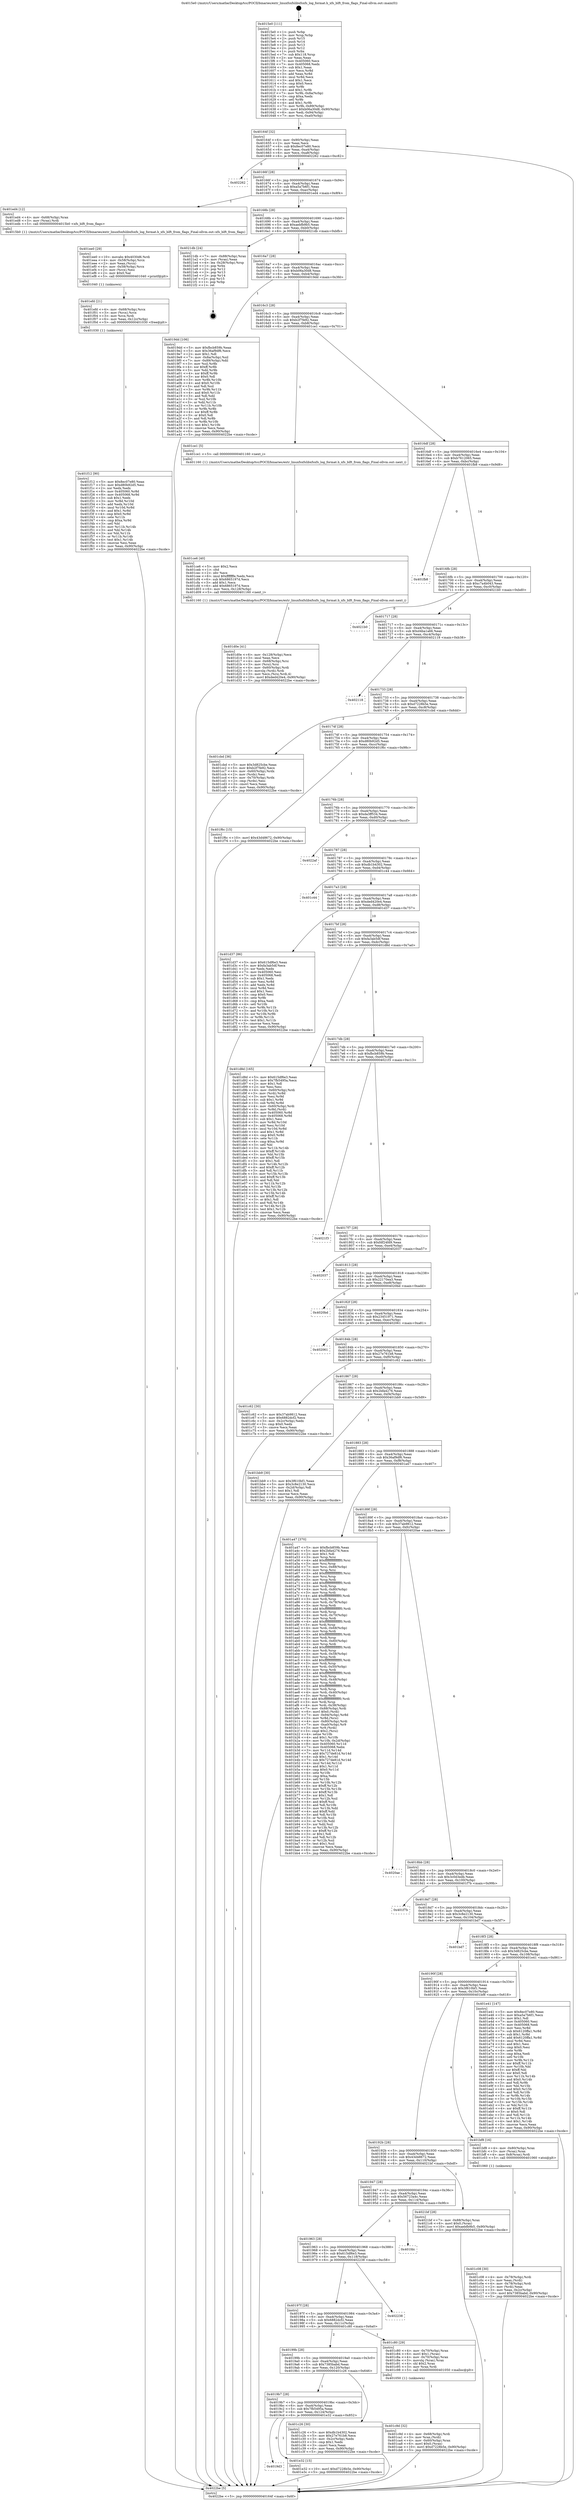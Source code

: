 digraph "0x4015e0" {
  label = "0x4015e0 (/mnt/c/Users/mathe/Desktop/tcc/POCII/binaries/extr_linuxfsxfslibxfsxfs_log_format.h_xfs_blft_from_flags_Final-ollvm.out::main(0))"
  labelloc = "t"
  node[shape=record]

  Entry [label="",width=0.3,height=0.3,shape=circle,fillcolor=black,style=filled]
  "0x40164f" [label="{
     0x40164f [32]\l
     | [instrs]\l
     &nbsp;&nbsp;0x40164f \<+6\>: mov -0x90(%rbp),%eax\l
     &nbsp;&nbsp;0x401655 \<+2\>: mov %eax,%ecx\l
     &nbsp;&nbsp;0x401657 \<+6\>: sub $0x8ec07e80,%ecx\l
     &nbsp;&nbsp;0x40165d \<+6\>: mov %eax,-0xa4(%rbp)\l
     &nbsp;&nbsp;0x401663 \<+6\>: mov %ecx,-0xa8(%rbp)\l
     &nbsp;&nbsp;0x401669 \<+6\>: je 0000000000402262 \<main+0xc82\>\l
  }"]
  "0x402262" [label="{
     0x402262\l
  }", style=dashed]
  "0x40166f" [label="{
     0x40166f [28]\l
     | [instrs]\l
     &nbsp;&nbsp;0x40166f \<+5\>: jmp 0000000000401674 \<main+0x94\>\l
     &nbsp;&nbsp;0x401674 \<+6\>: mov -0xa4(%rbp),%eax\l
     &nbsp;&nbsp;0x40167a \<+5\>: sub $0xa5a7b6f1,%eax\l
     &nbsp;&nbsp;0x40167f \<+6\>: mov %eax,-0xac(%rbp)\l
     &nbsp;&nbsp;0x401685 \<+6\>: je 0000000000401ed4 \<main+0x8f4\>\l
  }"]
  Exit [label="",width=0.3,height=0.3,shape=circle,fillcolor=black,style=filled,peripheries=2]
  "0x401ed4" [label="{
     0x401ed4 [12]\l
     | [instrs]\l
     &nbsp;&nbsp;0x401ed4 \<+4\>: mov -0x68(%rbp),%rax\l
     &nbsp;&nbsp;0x401ed8 \<+3\>: mov (%rax),%rdi\l
     &nbsp;&nbsp;0x401edb \<+5\>: call 00000000004015b0 \<xfs_blft_from_flags\>\l
     | [calls]\l
     &nbsp;&nbsp;0x4015b0 \{1\} (/mnt/c/Users/mathe/Desktop/tcc/POCII/binaries/extr_linuxfsxfslibxfsxfs_log_format.h_xfs_blft_from_flags_Final-ollvm.out::xfs_blft_from_flags)\l
  }"]
  "0x40168b" [label="{
     0x40168b [28]\l
     | [instrs]\l
     &nbsp;&nbsp;0x40168b \<+5\>: jmp 0000000000401690 \<main+0xb0\>\l
     &nbsp;&nbsp;0x401690 \<+6\>: mov -0xa4(%rbp),%eax\l
     &nbsp;&nbsp;0x401696 \<+5\>: sub $0xaebfb9b5,%eax\l
     &nbsp;&nbsp;0x40169b \<+6\>: mov %eax,-0xb0(%rbp)\l
     &nbsp;&nbsp;0x4016a1 \<+6\>: je 00000000004021db \<main+0xbfb\>\l
  }"]
  "0x401f12" [label="{
     0x401f12 [90]\l
     | [instrs]\l
     &nbsp;&nbsp;0x401f12 \<+5\>: mov $0x8ec07e80,%eax\l
     &nbsp;&nbsp;0x401f17 \<+5\>: mov $0xd80b92d5,%esi\l
     &nbsp;&nbsp;0x401f1c \<+2\>: xor %edx,%edx\l
     &nbsp;&nbsp;0x401f1e \<+8\>: mov 0x405060,%r8d\l
     &nbsp;&nbsp;0x401f26 \<+8\>: mov 0x405068,%r9d\l
     &nbsp;&nbsp;0x401f2e \<+3\>: sub $0x1,%edx\l
     &nbsp;&nbsp;0x401f31 \<+3\>: mov %r8d,%r10d\l
     &nbsp;&nbsp;0x401f34 \<+3\>: add %edx,%r10d\l
     &nbsp;&nbsp;0x401f37 \<+4\>: imul %r10d,%r8d\l
     &nbsp;&nbsp;0x401f3b \<+4\>: and $0x1,%r8d\l
     &nbsp;&nbsp;0x401f3f \<+4\>: cmp $0x0,%r8d\l
     &nbsp;&nbsp;0x401f43 \<+4\>: sete %r11b\l
     &nbsp;&nbsp;0x401f47 \<+4\>: cmp $0xa,%r9d\l
     &nbsp;&nbsp;0x401f4b \<+3\>: setl %bl\l
     &nbsp;&nbsp;0x401f4e \<+3\>: mov %r11b,%r14b\l
     &nbsp;&nbsp;0x401f51 \<+3\>: and %bl,%r14b\l
     &nbsp;&nbsp;0x401f54 \<+3\>: xor %bl,%r11b\l
     &nbsp;&nbsp;0x401f57 \<+3\>: or %r11b,%r14b\l
     &nbsp;&nbsp;0x401f5a \<+4\>: test $0x1,%r14b\l
     &nbsp;&nbsp;0x401f5e \<+3\>: cmovne %esi,%eax\l
     &nbsp;&nbsp;0x401f61 \<+6\>: mov %eax,-0x90(%rbp)\l
     &nbsp;&nbsp;0x401f67 \<+5\>: jmp 00000000004022be \<main+0xcde\>\l
  }"]
  "0x4021db" [label="{
     0x4021db [24]\l
     | [instrs]\l
     &nbsp;&nbsp;0x4021db \<+7\>: mov -0x88(%rbp),%rax\l
     &nbsp;&nbsp;0x4021e2 \<+2\>: mov (%rax),%eax\l
     &nbsp;&nbsp;0x4021e4 \<+4\>: lea -0x28(%rbp),%rsp\l
     &nbsp;&nbsp;0x4021e8 \<+1\>: pop %rbx\l
     &nbsp;&nbsp;0x4021e9 \<+2\>: pop %r12\l
     &nbsp;&nbsp;0x4021eb \<+2\>: pop %r13\l
     &nbsp;&nbsp;0x4021ed \<+2\>: pop %r14\l
     &nbsp;&nbsp;0x4021ef \<+2\>: pop %r15\l
     &nbsp;&nbsp;0x4021f1 \<+1\>: pop %rbp\l
     &nbsp;&nbsp;0x4021f2 \<+1\>: ret\l
  }"]
  "0x4016a7" [label="{
     0x4016a7 [28]\l
     | [instrs]\l
     &nbsp;&nbsp;0x4016a7 \<+5\>: jmp 00000000004016ac \<main+0xcc\>\l
     &nbsp;&nbsp;0x4016ac \<+6\>: mov -0xa4(%rbp),%eax\l
     &nbsp;&nbsp;0x4016b2 \<+5\>: sub $0xb06a30d8,%eax\l
     &nbsp;&nbsp;0x4016b7 \<+6\>: mov %eax,-0xb4(%rbp)\l
     &nbsp;&nbsp;0x4016bd \<+6\>: je 00000000004019dd \<main+0x3fd\>\l
  }"]
  "0x401efd" [label="{
     0x401efd [21]\l
     | [instrs]\l
     &nbsp;&nbsp;0x401efd \<+4\>: mov -0x68(%rbp),%rcx\l
     &nbsp;&nbsp;0x401f01 \<+3\>: mov (%rcx),%rcx\l
     &nbsp;&nbsp;0x401f04 \<+3\>: mov %rcx,%rdi\l
     &nbsp;&nbsp;0x401f07 \<+6\>: mov %eax,-0x12c(%rbp)\l
     &nbsp;&nbsp;0x401f0d \<+5\>: call 0000000000401030 \<free@plt\>\l
     | [calls]\l
     &nbsp;&nbsp;0x401030 \{1\} (unknown)\l
  }"]
  "0x4019dd" [label="{
     0x4019dd [106]\l
     | [instrs]\l
     &nbsp;&nbsp;0x4019dd \<+5\>: mov $0xfbcb859b,%eax\l
     &nbsp;&nbsp;0x4019e2 \<+5\>: mov $0x36af9df6,%ecx\l
     &nbsp;&nbsp;0x4019e7 \<+2\>: mov $0x1,%dl\l
     &nbsp;&nbsp;0x4019e9 \<+7\>: mov -0x8a(%rbp),%sil\l
     &nbsp;&nbsp;0x4019f0 \<+7\>: mov -0x89(%rbp),%dil\l
     &nbsp;&nbsp;0x4019f7 \<+3\>: mov %sil,%r8b\l
     &nbsp;&nbsp;0x4019fa \<+4\>: xor $0xff,%r8b\l
     &nbsp;&nbsp;0x4019fe \<+3\>: mov %dil,%r9b\l
     &nbsp;&nbsp;0x401a01 \<+4\>: xor $0xff,%r9b\l
     &nbsp;&nbsp;0x401a05 \<+3\>: xor $0x0,%dl\l
     &nbsp;&nbsp;0x401a08 \<+3\>: mov %r8b,%r10b\l
     &nbsp;&nbsp;0x401a0b \<+4\>: and $0x0,%r10b\l
     &nbsp;&nbsp;0x401a0f \<+3\>: and %dl,%sil\l
     &nbsp;&nbsp;0x401a12 \<+3\>: mov %r9b,%r11b\l
     &nbsp;&nbsp;0x401a15 \<+4\>: and $0x0,%r11b\l
     &nbsp;&nbsp;0x401a19 \<+3\>: and %dl,%dil\l
     &nbsp;&nbsp;0x401a1c \<+3\>: or %sil,%r10b\l
     &nbsp;&nbsp;0x401a1f \<+3\>: or %dil,%r11b\l
     &nbsp;&nbsp;0x401a22 \<+3\>: xor %r11b,%r10b\l
     &nbsp;&nbsp;0x401a25 \<+3\>: or %r9b,%r8b\l
     &nbsp;&nbsp;0x401a28 \<+4\>: xor $0xff,%r8b\l
     &nbsp;&nbsp;0x401a2c \<+3\>: or $0x0,%dl\l
     &nbsp;&nbsp;0x401a2f \<+3\>: and %dl,%r8b\l
     &nbsp;&nbsp;0x401a32 \<+3\>: or %r8b,%r10b\l
     &nbsp;&nbsp;0x401a35 \<+4\>: test $0x1,%r10b\l
     &nbsp;&nbsp;0x401a39 \<+3\>: cmovne %ecx,%eax\l
     &nbsp;&nbsp;0x401a3c \<+6\>: mov %eax,-0x90(%rbp)\l
     &nbsp;&nbsp;0x401a42 \<+5\>: jmp 00000000004022be \<main+0xcde\>\l
  }"]
  "0x4016c3" [label="{
     0x4016c3 [28]\l
     | [instrs]\l
     &nbsp;&nbsp;0x4016c3 \<+5\>: jmp 00000000004016c8 \<main+0xe8\>\l
     &nbsp;&nbsp;0x4016c8 \<+6\>: mov -0xa4(%rbp),%eax\l
     &nbsp;&nbsp;0x4016ce \<+5\>: sub $0xb2f7fe92,%eax\l
     &nbsp;&nbsp;0x4016d3 \<+6\>: mov %eax,-0xb8(%rbp)\l
     &nbsp;&nbsp;0x4016d9 \<+6\>: je 0000000000401ce1 \<main+0x701\>\l
  }"]
  "0x4022be" [label="{
     0x4022be [5]\l
     | [instrs]\l
     &nbsp;&nbsp;0x4022be \<+5\>: jmp 000000000040164f \<main+0x6f\>\l
  }"]
  "0x4015e0" [label="{
     0x4015e0 [111]\l
     | [instrs]\l
     &nbsp;&nbsp;0x4015e0 \<+1\>: push %rbp\l
     &nbsp;&nbsp;0x4015e1 \<+3\>: mov %rsp,%rbp\l
     &nbsp;&nbsp;0x4015e4 \<+2\>: push %r15\l
     &nbsp;&nbsp;0x4015e6 \<+2\>: push %r14\l
     &nbsp;&nbsp;0x4015e8 \<+2\>: push %r13\l
     &nbsp;&nbsp;0x4015ea \<+2\>: push %r12\l
     &nbsp;&nbsp;0x4015ec \<+1\>: push %rbx\l
     &nbsp;&nbsp;0x4015ed \<+7\>: sub $0x118,%rsp\l
     &nbsp;&nbsp;0x4015f4 \<+2\>: xor %eax,%eax\l
     &nbsp;&nbsp;0x4015f6 \<+7\>: mov 0x405060,%ecx\l
     &nbsp;&nbsp;0x4015fd \<+7\>: mov 0x405068,%edx\l
     &nbsp;&nbsp;0x401604 \<+3\>: sub $0x1,%eax\l
     &nbsp;&nbsp;0x401607 \<+3\>: mov %ecx,%r8d\l
     &nbsp;&nbsp;0x40160a \<+3\>: add %eax,%r8d\l
     &nbsp;&nbsp;0x40160d \<+4\>: imul %r8d,%ecx\l
     &nbsp;&nbsp;0x401611 \<+3\>: and $0x1,%ecx\l
     &nbsp;&nbsp;0x401614 \<+3\>: cmp $0x0,%ecx\l
     &nbsp;&nbsp;0x401617 \<+4\>: sete %r9b\l
     &nbsp;&nbsp;0x40161b \<+4\>: and $0x1,%r9b\l
     &nbsp;&nbsp;0x40161f \<+7\>: mov %r9b,-0x8a(%rbp)\l
     &nbsp;&nbsp;0x401626 \<+3\>: cmp $0xa,%edx\l
     &nbsp;&nbsp;0x401629 \<+4\>: setl %r9b\l
     &nbsp;&nbsp;0x40162d \<+4\>: and $0x1,%r9b\l
     &nbsp;&nbsp;0x401631 \<+7\>: mov %r9b,-0x89(%rbp)\l
     &nbsp;&nbsp;0x401638 \<+10\>: movl $0xb06a30d8,-0x90(%rbp)\l
     &nbsp;&nbsp;0x401642 \<+6\>: mov %edi,-0x94(%rbp)\l
     &nbsp;&nbsp;0x401648 \<+7\>: mov %rsi,-0xa0(%rbp)\l
  }"]
  "0x401ee0" [label="{
     0x401ee0 [29]\l
     | [instrs]\l
     &nbsp;&nbsp;0x401ee0 \<+10\>: movabs $0x4030d6,%rdi\l
     &nbsp;&nbsp;0x401eea \<+4\>: mov -0x58(%rbp),%rcx\l
     &nbsp;&nbsp;0x401eee \<+2\>: mov %eax,(%rcx)\l
     &nbsp;&nbsp;0x401ef0 \<+4\>: mov -0x58(%rbp),%rcx\l
     &nbsp;&nbsp;0x401ef4 \<+2\>: mov (%rcx),%esi\l
     &nbsp;&nbsp;0x401ef6 \<+2\>: mov $0x0,%al\l
     &nbsp;&nbsp;0x401ef8 \<+5\>: call 0000000000401040 \<printf@plt\>\l
     | [calls]\l
     &nbsp;&nbsp;0x401040 \{1\} (unknown)\l
  }"]
  "0x401ce1" [label="{
     0x401ce1 [5]\l
     | [instrs]\l
     &nbsp;&nbsp;0x401ce1 \<+5\>: call 0000000000401160 \<next_i\>\l
     | [calls]\l
     &nbsp;&nbsp;0x401160 \{1\} (/mnt/c/Users/mathe/Desktop/tcc/POCII/binaries/extr_linuxfsxfslibxfsxfs_log_format.h_xfs_blft_from_flags_Final-ollvm.out::next_i)\l
  }"]
  "0x4016df" [label="{
     0x4016df [28]\l
     | [instrs]\l
     &nbsp;&nbsp;0x4016df \<+5\>: jmp 00000000004016e4 \<main+0x104\>\l
     &nbsp;&nbsp;0x4016e4 \<+6\>: mov -0xa4(%rbp),%eax\l
     &nbsp;&nbsp;0x4016ea \<+5\>: sub $0xb7612065,%eax\l
     &nbsp;&nbsp;0x4016ef \<+6\>: mov %eax,-0xbc(%rbp)\l
     &nbsp;&nbsp;0x4016f5 \<+6\>: je 0000000000401fb8 \<main+0x9d8\>\l
  }"]
  "0x4019d3" [label="{
     0x4019d3\l
  }", style=dashed]
  "0x401fb8" [label="{
     0x401fb8\l
  }", style=dashed]
  "0x4016fb" [label="{
     0x4016fb [28]\l
     | [instrs]\l
     &nbsp;&nbsp;0x4016fb \<+5\>: jmp 0000000000401700 \<main+0x120\>\l
     &nbsp;&nbsp;0x401700 \<+6\>: mov -0xa4(%rbp),%eax\l
     &nbsp;&nbsp;0x401706 \<+5\>: sub $0xc7a4b043,%eax\l
     &nbsp;&nbsp;0x40170b \<+6\>: mov %eax,-0xc0(%rbp)\l
     &nbsp;&nbsp;0x401711 \<+6\>: je 00000000004021b0 \<main+0xbd0\>\l
  }"]
  "0x401e32" [label="{
     0x401e32 [15]\l
     | [instrs]\l
     &nbsp;&nbsp;0x401e32 \<+10\>: movl $0xd7228b5e,-0x90(%rbp)\l
     &nbsp;&nbsp;0x401e3c \<+5\>: jmp 00000000004022be \<main+0xcde\>\l
  }"]
  "0x4021b0" [label="{
     0x4021b0\l
  }", style=dashed]
  "0x401717" [label="{
     0x401717 [28]\l
     | [instrs]\l
     &nbsp;&nbsp;0x401717 \<+5\>: jmp 000000000040171c \<main+0x13c\>\l
     &nbsp;&nbsp;0x40171c \<+6\>: mov -0xa4(%rbp),%eax\l
     &nbsp;&nbsp;0x401722 \<+5\>: sub $0xd4ba1a66,%eax\l
     &nbsp;&nbsp;0x401727 \<+6\>: mov %eax,-0xc4(%rbp)\l
     &nbsp;&nbsp;0x40172d \<+6\>: je 0000000000402118 \<main+0xb38\>\l
  }"]
  "0x401d0e" [label="{
     0x401d0e [41]\l
     | [instrs]\l
     &nbsp;&nbsp;0x401d0e \<+6\>: mov -0x128(%rbp),%ecx\l
     &nbsp;&nbsp;0x401d14 \<+3\>: imul %eax,%ecx\l
     &nbsp;&nbsp;0x401d17 \<+4\>: mov -0x68(%rbp),%rsi\l
     &nbsp;&nbsp;0x401d1b \<+3\>: mov (%rsi),%rsi\l
     &nbsp;&nbsp;0x401d1e \<+4\>: mov -0x60(%rbp),%rdi\l
     &nbsp;&nbsp;0x401d22 \<+3\>: movslq (%rdi),%rdi\l
     &nbsp;&nbsp;0x401d25 \<+3\>: mov %ecx,(%rsi,%rdi,4)\l
     &nbsp;&nbsp;0x401d28 \<+10\>: movl $0xded420e4,-0x90(%rbp)\l
     &nbsp;&nbsp;0x401d32 \<+5\>: jmp 00000000004022be \<main+0xcde\>\l
  }"]
  "0x402118" [label="{
     0x402118\l
  }", style=dashed]
  "0x401733" [label="{
     0x401733 [28]\l
     | [instrs]\l
     &nbsp;&nbsp;0x401733 \<+5\>: jmp 0000000000401738 \<main+0x158\>\l
     &nbsp;&nbsp;0x401738 \<+6\>: mov -0xa4(%rbp),%eax\l
     &nbsp;&nbsp;0x40173e \<+5\>: sub $0xd7228b5e,%eax\l
     &nbsp;&nbsp;0x401743 \<+6\>: mov %eax,-0xc8(%rbp)\l
     &nbsp;&nbsp;0x401749 \<+6\>: je 0000000000401cbd \<main+0x6dd\>\l
  }"]
  "0x401ce6" [label="{
     0x401ce6 [40]\l
     | [instrs]\l
     &nbsp;&nbsp;0x401ce6 \<+5\>: mov $0x2,%ecx\l
     &nbsp;&nbsp;0x401ceb \<+1\>: cltd\l
     &nbsp;&nbsp;0x401cec \<+2\>: idiv %ecx\l
     &nbsp;&nbsp;0x401cee \<+6\>: imul $0xfffffffe,%edx,%ecx\l
     &nbsp;&nbsp;0x401cf4 \<+6\>: sub $0x6865197d,%ecx\l
     &nbsp;&nbsp;0x401cfa \<+3\>: add $0x1,%ecx\l
     &nbsp;&nbsp;0x401cfd \<+6\>: add $0x6865197d,%ecx\l
     &nbsp;&nbsp;0x401d03 \<+6\>: mov %ecx,-0x128(%rbp)\l
     &nbsp;&nbsp;0x401d09 \<+5\>: call 0000000000401160 \<next_i\>\l
     | [calls]\l
     &nbsp;&nbsp;0x401160 \{1\} (/mnt/c/Users/mathe/Desktop/tcc/POCII/binaries/extr_linuxfsxfslibxfsxfs_log_format.h_xfs_blft_from_flags_Final-ollvm.out::next_i)\l
  }"]
  "0x401cbd" [label="{
     0x401cbd [36]\l
     | [instrs]\l
     &nbsp;&nbsp;0x401cbd \<+5\>: mov $0x3d825cbe,%eax\l
     &nbsp;&nbsp;0x401cc2 \<+5\>: mov $0xb2f7fe92,%ecx\l
     &nbsp;&nbsp;0x401cc7 \<+4\>: mov -0x60(%rbp),%rdx\l
     &nbsp;&nbsp;0x401ccb \<+2\>: mov (%rdx),%esi\l
     &nbsp;&nbsp;0x401ccd \<+4\>: mov -0x70(%rbp),%rdx\l
     &nbsp;&nbsp;0x401cd1 \<+2\>: cmp (%rdx),%esi\l
     &nbsp;&nbsp;0x401cd3 \<+3\>: cmovl %ecx,%eax\l
     &nbsp;&nbsp;0x401cd6 \<+6\>: mov %eax,-0x90(%rbp)\l
     &nbsp;&nbsp;0x401cdc \<+5\>: jmp 00000000004022be \<main+0xcde\>\l
  }"]
  "0x40174f" [label="{
     0x40174f [28]\l
     | [instrs]\l
     &nbsp;&nbsp;0x40174f \<+5\>: jmp 0000000000401754 \<main+0x174\>\l
     &nbsp;&nbsp;0x401754 \<+6\>: mov -0xa4(%rbp),%eax\l
     &nbsp;&nbsp;0x40175a \<+5\>: sub $0xd80b92d5,%eax\l
     &nbsp;&nbsp;0x40175f \<+6\>: mov %eax,-0xcc(%rbp)\l
     &nbsp;&nbsp;0x401765 \<+6\>: je 0000000000401f6c \<main+0x98c\>\l
  }"]
  "0x401c9d" [label="{
     0x401c9d [32]\l
     | [instrs]\l
     &nbsp;&nbsp;0x401c9d \<+4\>: mov -0x68(%rbp),%rdi\l
     &nbsp;&nbsp;0x401ca1 \<+3\>: mov %rax,(%rdi)\l
     &nbsp;&nbsp;0x401ca4 \<+4\>: mov -0x60(%rbp),%rax\l
     &nbsp;&nbsp;0x401ca8 \<+6\>: movl $0x0,(%rax)\l
     &nbsp;&nbsp;0x401cae \<+10\>: movl $0xd7228b5e,-0x90(%rbp)\l
     &nbsp;&nbsp;0x401cb8 \<+5\>: jmp 00000000004022be \<main+0xcde\>\l
  }"]
  "0x401f6c" [label="{
     0x401f6c [15]\l
     | [instrs]\l
     &nbsp;&nbsp;0x401f6c \<+10\>: movl $0x43d48672,-0x90(%rbp)\l
     &nbsp;&nbsp;0x401f76 \<+5\>: jmp 00000000004022be \<main+0xcde\>\l
  }"]
  "0x40176b" [label="{
     0x40176b [28]\l
     | [instrs]\l
     &nbsp;&nbsp;0x40176b \<+5\>: jmp 0000000000401770 \<main+0x190\>\l
     &nbsp;&nbsp;0x401770 \<+6\>: mov -0xa4(%rbp),%eax\l
     &nbsp;&nbsp;0x401776 \<+5\>: sub $0xda3ff534,%eax\l
     &nbsp;&nbsp;0x40177b \<+6\>: mov %eax,-0xd0(%rbp)\l
     &nbsp;&nbsp;0x401781 \<+6\>: je 00000000004022af \<main+0xccf\>\l
  }"]
  "0x4019b7" [label="{
     0x4019b7 [28]\l
     | [instrs]\l
     &nbsp;&nbsp;0x4019b7 \<+5\>: jmp 00000000004019bc \<main+0x3dc\>\l
     &nbsp;&nbsp;0x4019bc \<+6\>: mov -0xa4(%rbp),%eax\l
     &nbsp;&nbsp;0x4019c2 \<+5\>: sub $0x7fb5495a,%eax\l
     &nbsp;&nbsp;0x4019c7 \<+6\>: mov %eax,-0x124(%rbp)\l
     &nbsp;&nbsp;0x4019cd \<+6\>: je 0000000000401e32 \<main+0x852\>\l
  }"]
  "0x4022af" [label="{
     0x4022af\l
  }", style=dashed]
  "0x401787" [label="{
     0x401787 [28]\l
     | [instrs]\l
     &nbsp;&nbsp;0x401787 \<+5\>: jmp 000000000040178c \<main+0x1ac\>\l
     &nbsp;&nbsp;0x40178c \<+6\>: mov -0xa4(%rbp),%eax\l
     &nbsp;&nbsp;0x401792 \<+5\>: sub $0xdb1b4302,%eax\l
     &nbsp;&nbsp;0x401797 \<+6\>: mov %eax,-0xd4(%rbp)\l
     &nbsp;&nbsp;0x40179d \<+6\>: je 0000000000401c44 \<main+0x664\>\l
  }"]
  "0x401c26" [label="{
     0x401c26 [30]\l
     | [instrs]\l
     &nbsp;&nbsp;0x401c26 \<+5\>: mov $0xdb1b4302,%eax\l
     &nbsp;&nbsp;0x401c2b \<+5\>: mov $0x27e761b8,%ecx\l
     &nbsp;&nbsp;0x401c30 \<+3\>: mov -0x2c(%rbp),%edx\l
     &nbsp;&nbsp;0x401c33 \<+3\>: cmp $0x1,%edx\l
     &nbsp;&nbsp;0x401c36 \<+3\>: cmovl %ecx,%eax\l
     &nbsp;&nbsp;0x401c39 \<+6\>: mov %eax,-0x90(%rbp)\l
     &nbsp;&nbsp;0x401c3f \<+5\>: jmp 00000000004022be \<main+0xcde\>\l
  }"]
  "0x401c44" [label="{
     0x401c44\l
  }", style=dashed]
  "0x4017a3" [label="{
     0x4017a3 [28]\l
     | [instrs]\l
     &nbsp;&nbsp;0x4017a3 \<+5\>: jmp 00000000004017a8 \<main+0x1c8\>\l
     &nbsp;&nbsp;0x4017a8 \<+6\>: mov -0xa4(%rbp),%eax\l
     &nbsp;&nbsp;0x4017ae \<+5\>: sub $0xded420e4,%eax\l
     &nbsp;&nbsp;0x4017b3 \<+6\>: mov %eax,-0xd8(%rbp)\l
     &nbsp;&nbsp;0x4017b9 \<+6\>: je 0000000000401d37 \<main+0x757\>\l
  }"]
  "0x40199b" [label="{
     0x40199b [28]\l
     | [instrs]\l
     &nbsp;&nbsp;0x40199b \<+5\>: jmp 00000000004019a0 \<main+0x3c0\>\l
     &nbsp;&nbsp;0x4019a0 \<+6\>: mov -0xa4(%rbp),%eax\l
     &nbsp;&nbsp;0x4019a6 \<+5\>: sub $0x7385babd,%eax\l
     &nbsp;&nbsp;0x4019ab \<+6\>: mov %eax,-0x120(%rbp)\l
     &nbsp;&nbsp;0x4019b1 \<+6\>: je 0000000000401c26 \<main+0x646\>\l
  }"]
  "0x401d37" [label="{
     0x401d37 [86]\l
     | [instrs]\l
     &nbsp;&nbsp;0x401d37 \<+5\>: mov $0x615df6e3,%eax\l
     &nbsp;&nbsp;0x401d3c \<+5\>: mov $0xfa3ab5df,%ecx\l
     &nbsp;&nbsp;0x401d41 \<+2\>: xor %edx,%edx\l
     &nbsp;&nbsp;0x401d43 \<+7\>: mov 0x405060,%esi\l
     &nbsp;&nbsp;0x401d4a \<+7\>: mov 0x405068,%edi\l
     &nbsp;&nbsp;0x401d51 \<+3\>: sub $0x1,%edx\l
     &nbsp;&nbsp;0x401d54 \<+3\>: mov %esi,%r8d\l
     &nbsp;&nbsp;0x401d57 \<+3\>: add %edx,%r8d\l
     &nbsp;&nbsp;0x401d5a \<+4\>: imul %r8d,%esi\l
     &nbsp;&nbsp;0x401d5e \<+3\>: and $0x1,%esi\l
     &nbsp;&nbsp;0x401d61 \<+3\>: cmp $0x0,%esi\l
     &nbsp;&nbsp;0x401d64 \<+4\>: sete %r9b\l
     &nbsp;&nbsp;0x401d68 \<+3\>: cmp $0xa,%edi\l
     &nbsp;&nbsp;0x401d6b \<+4\>: setl %r10b\l
     &nbsp;&nbsp;0x401d6f \<+3\>: mov %r9b,%r11b\l
     &nbsp;&nbsp;0x401d72 \<+3\>: and %r10b,%r11b\l
     &nbsp;&nbsp;0x401d75 \<+3\>: xor %r10b,%r9b\l
     &nbsp;&nbsp;0x401d78 \<+3\>: or %r9b,%r11b\l
     &nbsp;&nbsp;0x401d7b \<+4\>: test $0x1,%r11b\l
     &nbsp;&nbsp;0x401d7f \<+3\>: cmovne %ecx,%eax\l
     &nbsp;&nbsp;0x401d82 \<+6\>: mov %eax,-0x90(%rbp)\l
     &nbsp;&nbsp;0x401d88 \<+5\>: jmp 00000000004022be \<main+0xcde\>\l
  }"]
  "0x4017bf" [label="{
     0x4017bf [28]\l
     | [instrs]\l
     &nbsp;&nbsp;0x4017bf \<+5\>: jmp 00000000004017c4 \<main+0x1e4\>\l
     &nbsp;&nbsp;0x4017c4 \<+6\>: mov -0xa4(%rbp),%eax\l
     &nbsp;&nbsp;0x4017ca \<+5\>: sub $0xfa3ab5df,%eax\l
     &nbsp;&nbsp;0x4017cf \<+6\>: mov %eax,-0xdc(%rbp)\l
     &nbsp;&nbsp;0x4017d5 \<+6\>: je 0000000000401d8d \<main+0x7ad\>\l
  }"]
  "0x401c80" [label="{
     0x401c80 [29]\l
     | [instrs]\l
     &nbsp;&nbsp;0x401c80 \<+4\>: mov -0x70(%rbp),%rax\l
     &nbsp;&nbsp;0x401c84 \<+6\>: movl $0x1,(%rax)\l
     &nbsp;&nbsp;0x401c8a \<+4\>: mov -0x70(%rbp),%rax\l
     &nbsp;&nbsp;0x401c8e \<+3\>: movslq (%rax),%rax\l
     &nbsp;&nbsp;0x401c91 \<+4\>: shl $0x2,%rax\l
     &nbsp;&nbsp;0x401c95 \<+3\>: mov %rax,%rdi\l
     &nbsp;&nbsp;0x401c98 \<+5\>: call 0000000000401050 \<malloc@plt\>\l
     | [calls]\l
     &nbsp;&nbsp;0x401050 \{1\} (unknown)\l
  }"]
  "0x401d8d" [label="{
     0x401d8d [165]\l
     | [instrs]\l
     &nbsp;&nbsp;0x401d8d \<+5\>: mov $0x615df6e3,%eax\l
     &nbsp;&nbsp;0x401d92 \<+5\>: mov $0x7fb5495a,%ecx\l
     &nbsp;&nbsp;0x401d97 \<+2\>: mov $0x1,%dl\l
     &nbsp;&nbsp;0x401d99 \<+2\>: xor %esi,%esi\l
     &nbsp;&nbsp;0x401d9b \<+4\>: mov -0x60(%rbp),%rdi\l
     &nbsp;&nbsp;0x401d9f \<+3\>: mov (%rdi),%r8d\l
     &nbsp;&nbsp;0x401da2 \<+3\>: mov %esi,%r9d\l
     &nbsp;&nbsp;0x401da5 \<+4\>: sub $0x1,%r9d\l
     &nbsp;&nbsp;0x401da9 \<+3\>: sub %r9d,%r8d\l
     &nbsp;&nbsp;0x401dac \<+4\>: mov -0x60(%rbp),%rdi\l
     &nbsp;&nbsp;0x401db0 \<+3\>: mov %r8d,(%rdi)\l
     &nbsp;&nbsp;0x401db3 \<+8\>: mov 0x405060,%r8d\l
     &nbsp;&nbsp;0x401dbb \<+8\>: mov 0x405068,%r9d\l
     &nbsp;&nbsp;0x401dc3 \<+3\>: sub $0x1,%esi\l
     &nbsp;&nbsp;0x401dc6 \<+3\>: mov %r8d,%r10d\l
     &nbsp;&nbsp;0x401dc9 \<+3\>: add %esi,%r10d\l
     &nbsp;&nbsp;0x401dcc \<+4\>: imul %r10d,%r8d\l
     &nbsp;&nbsp;0x401dd0 \<+4\>: and $0x1,%r8d\l
     &nbsp;&nbsp;0x401dd4 \<+4\>: cmp $0x0,%r8d\l
     &nbsp;&nbsp;0x401dd8 \<+4\>: sete %r11b\l
     &nbsp;&nbsp;0x401ddc \<+4\>: cmp $0xa,%r9d\l
     &nbsp;&nbsp;0x401de0 \<+3\>: setl %bl\l
     &nbsp;&nbsp;0x401de3 \<+3\>: mov %r11b,%r14b\l
     &nbsp;&nbsp;0x401de6 \<+4\>: xor $0xff,%r14b\l
     &nbsp;&nbsp;0x401dea \<+3\>: mov %bl,%r15b\l
     &nbsp;&nbsp;0x401ded \<+4\>: xor $0xff,%r15b\l
     &nbsp;&nbsp;0x401df1 \<+3\>: xor $0x1,%dl\l
     &nbsp;&nbsp;0x401df4 \<+3\>: mov %r14b,%r12b\l
     &nbsp;&nbsp;0x401df7 \<+4\>: and $0xff,%r12b\l
     &nbsp;&nbsp;0x401dfb \<+3\>: and %dl,%r11b\l
     &nbsp;&nbsp;0x401dfe \<+3\>: mov %r15b,%r13b\l
     &nbsp;&nbsp;0x401e01 \<+4\>: and $0xff,%r13b\l
     &nbsp;&nbsp;0x401e05 \<+2\>: and %dl,%bl\l
     &nbsp;&nbsp;0x401e07 \<+3\>: or %r11b,%r12b\l
     &nbsp;&nbsp;0x401e0a \<+3\>: or %bl,%r13b\l
     &nbsp;&nbsp;0x401e0d \<+3\>: xor %r13b,%r12b\l
     &nbsp;&nbsp;0x401e10 \<+3\>: or %r15b,%r14b\l
     &nbsp;&nbsp;0x401e13 \<+4\>: xor $0xff,%r14b\l
     &nbsp;&nbsp;0x401e17 \<+3\>: or $0x1,%dl\l
     &nbsp;&nbsp;0x401e1a \<+3\>: and %dl,%r14b\l
     &nbsp;&nbsp;0x401e1d \<+3\>: or %r14b,%r12b\l
     &nbsp;&nbsp;0x401e20 \<+4\>: test $0x1,%r12b\l
     &nbsp;&nbsp;0x401e24 \<+3\>: cmovne %ecx,%eax\l
     &nbsp;&nbsp;0x401e27 \<+6\>: mov %eax,-0x90(%rbp)\l
     &nbsp;&nbsp;0x401e2d \<+5\>: jmp 00000000004022be \<main+0xcde\>\l
  }"]
  "0x4017db" [label="{
     0x4017db [28]\l
     | [instrs]\l
     &nbsp;&nbsp;0x4017db \<+5\>: jmp 00000000004017e0 \<main+0x200\>\l
     &nbsp;&nbsp;0x4017e0 \<+6\>: mov -0xa4(%rbp),%eax\l
     &nbsp;&nbsp;0x4017e6 \<+5\>: sub $0xfbcb859b,%eax\l
     &nbsp;&nbsp;0x4017eb \<+6\>: mov %eax,-0xe0(%rbp)\l
     &nbsp;&nbsp;0x4017f1 \<+6\>: je 00000000004021f3 \<main+0xc13\>\l
  }"]
  "0x40197f" [label="{
     0x40197f [28]\l
     | [instrs]\l
     &nbsp;&nbsp;0x40197f \<+5\>: jmp 0000000000401984 \<main+0x3a4\>\l
     &nbsp;&nbsp;0x401984 \<+6\>: mov -0xa4(%rbp),%eax\l
     &nbsp;&nbsp;0x40198a \<+5\>: sub $0x6882dcf2,%eax\l
     &nbsp;&nbsp;0x40198f \<+6\>: mov %eax,-0x11c(%rbp)\l
     &nbsp;&nbsp;0x401995 \<+6\>: je 0000000000401c80 \<main+0x6a0\>\l
  }"]
  "0x4021f3" [label="{
     0x4021f3\l
  }", style=dashed]
  "0x4017f7" [label="{
     0x4017f7 [28]\l
     | [instrs]\l
     &nbsp;&nbsp;0x4017f7 \<+5\>: jmp 00000000004017fc \<main+0x21c\>\l
     &nbsp;&nbsp;0x4017fc \<+6\>: mov -0xa4(%rbp),%eax\l
     &nbsp;&nbsp;0x401802 \<+5\>: sub $0xfdf24fd9,%eax\l
     &nbsp;&nbsp;0x401807 \<+6\>: mov %eax,-0xe4(%rbp)\l
     &nbsp;&nbsp;0x40180d \<+6\>: je 0000000000402037 \<main+0xa57\>\l
  }"]
  "0x402238" [label="{
     0x402238\l
  }", style=dashed]
  "0x402037" [label="{
     0x402037\l
  }", style=dashed]
  "0x401813" [label="{
     0x401813 [28]\l
     | [instrs]\l
     &nbsp;&nbsp;0x401813 \<+5\>: jmp 0000000000401818 \<main+0x238\>\l
     &nbsp;&nbsp;0x401818 \<+6\>: mov -0xa4(%rbp),%eax\l
     &nbsp;&nbsp;0x40181e \<+5\>: sub $0x22170ea3,%eax\l
     &nbsp;&nbsp;0x401823 \<+6\>: mov %eax,-0xe8(%rbp)\l
     &nbsp;&nbsp;0x401829 \<+6\>: je 00000000004020bd \<main+0xadd\>\l
  }"]
  "0x401963" [label="{
     0x401963 [28]\l
     | [instrs]\l
     &nbsp;&nbsp;0x401963 \<+5\>: jmp 0000000000401968 \<main+0x388\>\l
     &nbsp;&nbsp;0x401968 \<+6\>: mov -0xa4(%rbp),%eax\l
     &nbsp;&nbsp;0x40196e \<+5\>: sub $0x615df6e3,%eax\l
     &nbsp;&nbsp;0x401973 \<+6\>: mov %eax,-0x118(%rbp)\l
     &nbsp;&nbsp;0x401979 \<+6\>: je 0000000000402238 \<main+0xc58\>\l
  }"]
  "0x4020bd" [label="{
     0x4020bd\l
  }", style=dashed]
  "0x40182f" [label="{
     0x40182f [28]\l
     | [instrs]\l
     &nbsp;&nbsp;0x40182f \<+5\>: jmp 0000000000401834 \<main+0x254\>\l
     &nbsp;&nbsp;0x401834 \<+6\>: mov -0xa4(%rbp),%eax\l
     &nbsp;&nbsp;0x40183a \<+5\>: sub $0x23451971,%eax\l
     &nbsp;&nbsp;0x40183f \<+6\>: mov %eax,-0xec(%rbp)\l
     &nbsp;&nbsp;0x401845 \<+6\>: je 0000000000402061 \<main+0xa81\>\l
  }"]
  "0x401fdc" [label="{
     0x401fdc\l
  }", style=dashed]
  "0x402061" [label="{
     0x402061\l
  }", style=dashed]
  "0x40184b" [label="{
     0x40184b [28]\l
     | [instrs]\l
     &nbsp;&nbsp;0x40184b \<+5\>: jmp 0000000000401850 \<main+0x270\>\l
     &nbsp;&nbsp;0x401850 \<+6\>: mov -0xa4(%rbp),%eax\l
     &nbsp;&nbsp;0x401856 \<+5\>: sub $0x27e761b8,%eax\l
     &nbsp;&nbsp;0x40185b \<+6\>: mov %eax,-0xf0(%rbp)\l
     &nbsp;&nbsp;0x401861 \<+6\>: je 0000000000401c62 \<main+0x682\>\l
  }"]
  "0x401947" [label="{
     0x401947 [28]\l
     | [instrs]\l
     &nbsp;&nbsp;0x401947 \<+5\>: jmp 000000000040194c \<main+0x36c\>\l
     &nbsp;&nbsp;0x40194c \<+6\>: mov -0xa4(%rbp),%eax\l
     &nbsp;&nbsp;0x401952 \<+5\>: sub $0x56723a4c,%eax\l
     &nbsp;&nbsp;0x401957 \<+6\>: mov %eax,-0x114(%rbp)\l
     &nbsp;&nbsp;0x40195d \<+6\>: je 0000000000401fdc \<main+0x9fc\>\l
  }"]
  "0x401c62" [label="{
     0x401c62 [30]\l
     | [instrs]\l
     &nbsp;&nbsp;0x401c62 \<+5\>: mov $0x37ab9812,%eax\l
     &nbsp;&nbsp;0x401c67 \<+5\>: mov $0x6882dcf2,%ecx\l
     &nbsp;&nbsp;0x401c6c \<+3\>: mov -0x2c(%rbp),%edx\l
     &nbsp;&nbsp;0x401c6f \<+3\>: cmp $0x0,%edx\l
     &nbsp;&nbsp;0x401c72 \<+3\>: cmove %ecx,%eax\l
     &nbsp;&nbsp;0x401c75 \<+6\>: mov %eax,-0x90(%rbp)\l
     &nbsp;&nbsp;0x401c7b \<+5\>: jmp 00000000004022be \<main+0xcde\>\l
  }"]
  "0x401867" [label="{
     0x401867 [28]\l
     | [instrs]\l
     &nbsp;&nbsp;0x401867 \<+5\>: jmp 000000000040186c \<main+0x28c\>\l
     &nbsp;&nbsp;0x40186c \<+6\>: mov -0xa4(%rbp),%eax\l
     &nbsp;&nbsp;0x401872 \<+5\>: sub $0x2bfa4276,%eax\l
     &nbsp;&nbsp;0x401877 \<+6\>: mov %eax,-0xf4(%rbp)\l
     &nbsp;&nbsp;0x40187d \<+6\>: je 0000000000401bb9 \<main+0x5d9\>\l
  }"]
  "0x4021bf" [label="{
     0x4021bf [28]\l
     | [instrs]\l
     &nbsp;&nbsp;0x4021bf \<+7\>: mov -0x88(%rbp),%rax\l
     &nbsp;&nbsp;0x4021c6 \<+6\>: movl $0x0,(%rax)\l
     &nbsp;&nbsp;0x4021cc \<+10\>: movl $0xaebfb9b5,-0x90(%rbp)\l
     &nbsp;&nbsp;0x4021d6 \<+5\>: jmp 00000000004022be \<main+0xcde\>\l
  }"]
  "0x401bb9" [label="{
     0x401bb9 [30]\l
     | [instrs]\l
     &nbsp;&nbsp;0x401bb9 \<+5\>: mov $0x3f610bf1,%eax\l
     &nbsp;&nbsp;0x401bbe \<+5\>: mov $0x3c8e2130,%ecx\l
     &nbsp;&nbsp;0x401bc3 \<+3\>: mov -0x2d(%rbp),%dl\l
     &nbsp;&nbsp;0x401bc6 \<+3\>: test $0x1,%dl\l
     &nbsp;&nbsp;0x401bc9 \<+3\>: cmovne %ecx,%eax\l
     &nbsp;&nbsp;0x401bcc \<+6\>: mov %eax,-0x90(%rbp)\l
     &nbsp;&nbsp;0x401bd2 \<+5\>: jmp 00000000004022be \<main+0xcde\>\l
  }"]
  "0x401883" [label="{
     0x401883 [28]\l
     | [instrs]\l
     &nbsp;&nbsp;0x401883 \<+5\>: jmp 0000000000401888 \<main+0x2a8\>\l
     &nbsp;&nbsp;0x401888 \<+6\>: mov -0xa4(%rbp),%eax\l
     &nbsp;&nbsp;0x40188e \<+5\>: sub $0x36af9df6,%eax\l
     &nbsp;&nbsp;0x401893 \<+6\>: mov %eax,-0xf8(%rbp)\l
     &nbsp;&nbsp;0x401899 \<+6\>: je 0000000000401a47 \<main+0x467\>\l
  }"]
  "0x401c08" [label="{
     0x401c08 [30]\l
     | [instrs]\l
     &nbsp;&nbsp;0x401c08 \<+4\>: mov -0x78(%rbp),%rdi\l
     &nbsp;&nbsp;0x401c0c \<+2\>: mov %eax,(%rdi)\l
     &nbsp;&nbsp;0x401c0e \<+4\>: mov -0x78(%rbp),%rdi\l
     &nbsp;&nbsp;0x401c12 \<+2\>: mov (%rdi),%eax\l
     &nbsp;&nbsp;0x401c14 \<+3\>: mov %eax,-0x2c(%rbp)\l
     &nbsp;&nbsp;0x401c17 \<+10\>: movl $0x7385babd,-0x90(%rbp)\l
     &nbsp;&nbsp;0x401c21 \<+5\>: jmp 00000000004022be \<main+0xcde\>\l
  }"]
  "0x401a47" [label="{
     0x401a47 [370]\l
     | [instrs]\l
     &nbsp;&nbsp;0x401a47 \<+5\>: mov $0xfbcb859b,%eax\l
     &nbsp;&nbsp;0x401a4c \<+5\>: mov $0x2bfa4276,%ecx\l
     &nbsp;&nbsp;0x401a51 \<+2\>: mov $0x1,%dl\l
     &nbsp;&nbsp;0x401a53 \<+3\>: mov %rsp,%rsi\l
     &nbsp;&nbsp;0x401a56 \<+4\>: add $0xfffffffffffffff0,%rsi\l
     &nbsp;&nbsp;0x401a5a \<+3\>: mov %rsi,%rsp\l
     &nbsp;&nbsp;0x401a5d \<+7\>: mov %rsi,-0x88(%rbp)\l
     &nbsp;&nbsp;0x401a64 \<+3\>: mov %rsp,%rsi\l
     &nbsp;&nbsp;0x401a67 \<+4\>: add $0xfffffffffffffff0,%rsi\l
     &nbsp;&nbsp;0x401a6b \<+3\>: mov %rsi,%rsp\l
     &nbsp;&nbsp;0x401a6e \<+3\>: mov %rsp,%rdi\l
     &nbsp;&nbsp;0x401a71 \<+4\>: add $0xfffffffffffffff0,%rdi\l
     &nbsp;&nbsp;0x401a75 \<+3\>: mov %rdi,%rsp\l
     &nbsp;&nbsp;0x401a78 \<+4\>: mov %rdi,-0x80(%rbp)\l
     &nbsp;&nbsp;0x401a7c \<+3\>: mov %rsp,%rdi\l
     &nbsp;&nbsp;0x401a7f \<+4\>: add $0xfffffffffffffff0,%rdi\l
     &nbsp;&nbsp;0x401a83 \<+3\>: mov %rdi,%rsp\l
     &nbsp;&nbsp;0x401a86 \<+4\>: mov %rdi,-0x78(%rbp)\l
     &nbsp;&nbsp;0x401a8a \<+3\>: mov %rsp,%rdi\l
     &nbsp;&nbsp;0x401a8d \<+4\>: add $0xfffffffffffffff0,%rdi\l
     &nbsp;&nbsp;0x401a91 \<+3\>: mov %rdi,%rsp\l
     &nbsp;&nbsp;0x401a94 \<+4\>: mov %rdi,-0x70(%rbp)\l
     &nbsp;&nbsp;0x401a98 \<+3\>: mov %rsp,%rdi\l
     &nbsp;&nbsp;0x401a9b \<+4\>: add $0xfffffffffffffff0,%rdi\l
     &nbsp;&nbsp;0x401a9f \<+3\>: mov %rdi,%rsp\l
     &nbsp;&nbsp;0x401aa2 \<+4\>: mov %rdi,-0x68(%rbp)\l
     &nbsp;&nbsp;0x401aa6 \<+3\>: mov %rsp,%rdi\l
     &nbsp;&nbsp;0x401aa9 \<+4\>: add $0xfffffffffffffff0,%rdi\l
     &nbsp;&nbsp;0x401aad \<+3\>: mov %rdi,%rsp\l
     &nbsp;&nbsp;0x401ab0 \<+4\>: mov %rdi,-0x60(%rbp)\l
     &nbsp;&nbsp;0x401ab4 \<+3\>: mov %rsp,%rdi\l
     &nbsp;&nbsp;0x401ab7 \<+4\>: add $0xfffffffffffffff0,%rdi\l
     &nbsp;&nbsp;0x401abb \<+3\>: mov %rdi,%rsp\l
     &nbsp;&nbsp;0x401abe \<+4\>: mov %rdi,-0x58(%rbp)\l
     &nbsp;&nbsp;0x401ac2 \<+3\>: mov %rsp,%rdi\l
     &nbsp;&nbsp;0x401ac5 \<+4\>: add $0xfffffffffffffff0,%rdi\l
     &nbsp;&nbsp;0x401ac9 \<+3\>: mov %rdi,%rsp\l
     &nbsp;&nbsp;0x401acc \<+4\>: mov %rdi,-0x50(%rbp)\l
     &nbsp;&nbsp;0x401ad0 \<+3\>: mov %rsp,%rdi\l
     &nbsp;&nbsp;0x401ad3 \<+4\>: add $0xfffffffffffffff0,%rdi\l
     &nbsp;&nbsp;0x401ad7 \<+3\>: mov %rdi,%rsp\l
     &nbsp;&nbsp;0x401ada \<+4\>: mov %rdi,-0x48(%rbp)\l
     &nbsp;&nbsp;0x401ade \<+3\>: mov %rsp,%rdi\l
     &nbsp;&nbsp;0x401ae1 \<+4\>: add $0xfffffffffffffff0,%rdi\l
     &nbsp;&nbsp;0x401ae5 \<+3\>: mov %rdi,%rsp\l
     &nbsp;&nbsp;0x401ae8 \<+4\>: mov %rdi,-0x40(%rbp)\l
     &nbsp;&nbsp;0x401aec \<+3\>: mov %rsp,%rdi\l
     &nbsp;&nbsp;0x401aef \<+4\>: add $0xfffffffffffffff0,%rdi\l
     &nbsp;&nbsp;0x401af3 \<+3\>: mov %rdi,%rsp\l
     &nbsp;&nbsp;0x401af6 \<+4\>: mov %rdi,-0x38(%rbp)\l
     &nbsp;&nbsp;0x401afa \<+7\>: mov -0x88(%rbp),%rdi\l
     &nbsp;&nbsp;0x401b01 \<+6\>: movl $0x0,(%rdi)\l
     &nbsp;&nbsp;0x401b07 \<+7\>: mov -0x94(%rbp),%r8d\l
     &nbsp;&nbsp;0x401b0e \<+3\>: mov %r8d,(%rsi)\l
     &nbsp;&nbsp;0x401b11 \<+4\>: mov -0x80(%rbp),%rdi\l
     &nbsp;&nbsp;0x401b15 \<+7\>: mov -0xa0(%rbp),%r9\l
     &nbsp;&nbsp;0x401b1c \<+3\>: mov %r9,(%rdi)\l
     &nbsp;&nbsp;0x401b1f \<+3\>: cmpl $0x2,(%rsi)\l
     &nbsp;&nbsp;0x401b22 \<+4\>: setne %r10b\l
     &nbsp;&nbsp;0x401b26 \<+4\>: and $0x1,%r10b\l
     &nbsp;&nbsp;0x401b2a \<+4\>: mov %r10b,-0x2d(%rbp)\l
     &nbsp;&nbsp;0x401b2e \<+8\>: mov 0x405060,%r11d\l
     &nbsp;&nbsp;0x401b36 \<+7\>: mov 0x405068,%ebx\l
     &nbsp;&nbsp;0x401b3d \<+3\>: mov %r11d,%r14d\l
     &nbsp;&nbsp;0x401b40 \<+7\>: add $0x727de81d,%r14d\l
     &nbsp;&nbsp;0x401b47 \<+4\>: sub $0x1,%r14d\l
     &nbsp;&nbsp;0x401b4b \<+7\>: sub $0x727de81d,%r14d\l
     &nbsp;&nbsp;0x401b52 \<+4\>: imul %r14d,%r11d\l
     &nbsp;&nbsp;0x401b56 \<+4\>: and $0x1,%r11d\l
     &nbsp;&nbsp;0x401b5a \<+4\>: cmp $0x0,%r11d\l
     &nbsp;&nbsp;0x401b5e \<+4\>: sete %r10b\l
     &nbsp;&nbsp;0x401b62 \<+3\>: cmp $0xa,%ebx\l
     &nbsp;&nbsp;0x401b65 \<+4\>: setl %r15b\l
     &nbsp;&nbsp;0x401b69 \<+3\>: mov %r10b,%r12b\l
     &nbsp;&nbsp;0x401b6c \<+4\>: xor $0xff,%r12b\l
     &nbsp;&nbsp;0x401b70 \<+3\>: mov %r15b,%r13b\l
     &nbsp;&nbsp;0x401b73 \<+4\>: xor $0xff,%r13b\l
     &nbsp;&nbsp;0x401b77 \<+3\>: xor $0x1,%dl\l
     &nbsp;&nbsp;0x401b7a \<+3\>: mov %r12b,%sil\l
     &nbsp;&nbsp;0x401b7d \<+4\>: and $0xff,%sil\l
     &nbsp;&nbsp;0x401b81 \<+3\>: and %dl,%r10b\l
     &nbsp;&nbsp;0x401b84 \<+3\>: mov %r13b,%dil\l
     &nbsp;&nbsp;0x401b87 \<+4\>: and $0xff,%dil\l
     &nbsp;&nbsp;0x401b8b \<+3\>: and %dl,%r15b\l
     &nbsp;&nbsp;0x401b8e \<+3\>: or %r10b,%sil\l
     &nbsp;&nbsp;0x401b91 \<+3\>: or %r15b,%dil\l
     &nbsp;&nbsp;0x401b94 \<+3\>: xor %dil,%sil\l
     &nbsp;&nbsp;0x401b97 \<+3\>: or %r13b,%r12b\l
     &nbsp;&nbsp;0x401b9a \<+4\>: xor $0xff,%r12b\l
     &nbsp;&nbsp;0x401b9e \<+3\>: or $0x1,%dl\l
     &nbsp;&nbsp;0x401ba1 \<+3\>: and %dl,%r12b\l
     &nbsp;&nbsp;0x401ba4 \<+3\>: or %r12b,%sil\l
     &nbsp;&nbsp;0x401ba7 \<+4\>: test $0x1,%sil\l
     &nbsp;&nbsp;0x401bab \<+3\>: cmovne %ecx,%eax\l
     &nbsp;&nbsp;0x401bae \<+6\>: mov %eax,-0x90(%rbp)\l
     &nbsp;&nbsp;0x401bb4 \<+5\>: jmp 00000000004022be \<main+0xcde\>\l
  }"]
  "0x40189f" [label="{
     0x40189f [28]\l
     | [instrs]\l
     &nbsp;&nbsp;0x40189f \<+5\>: jmp 00000000004018a4 \<main+0x2c4\>\l
     &nbsp;&nbsp;0x4018a4 \<+6\>: mov -0xa4(%rbp),%eax\l
     &nbsp;&nbsp;0x4018aa \<+5\>: sub $0x37ab9812,%eax\l
     &nbsp;&nbsp;0x4018af \<+6\>: mov %eax,-0xfc(%rbp)\l
     &nbsp;&nbsp;0x4018b5 \<+6\>: je 00000000004020ae \<main+0xace\>\l
  }"]
  "0x40192b" [label="{
     0x40192b [28]\l
     | [instrs]\l
     &nbsp;&nbsp;0x40192b \<+5\>: jmp 0000000000401930 \<main+0x350\>\l
     &nbsp;&nbsp;0x401930 \<+6\>: mov -0xa4(%rbp),%eax\l
     &nbsp;&nbsp;0x401936 \<+5\>: sub $0x43d48672,%eax\l
     &nbsp;&nbsp;0x40193b \<+6\>: mov %eax,-0x110(%rbp)\l
     &nbsp;&nbsp;0x401941 \<+6\>: je 00000000004021bf \<main+0xbdf\>\l
  }"]
  "0x401bf8" [label="{
     0x401bf8 [16]\l
     | [instrs]\l
     &nbsp;&nbsp;0x401bf8 \<+4\>: mov -0x80(%rbp),%rax\l
     &nbsp;&nbsp;0x401bfc \<+3\>: mov (%rax),%rax\l
     &nbsp;&nbsp;0x401bff \<+4\>: mov 0x8(%rax),%rdi\l
     &nbsp;&nbsp;0x401c03 \<+5\>: call 0000000000401060 \<atoi@plt\>\l
     | [calls]\l
     &nbsp;&nbsp;0x401060 \{1\} (unknown)\l
  }"]
  "0x4020ae" [label="{
     0x4020ae\l
  }", style=dashed]
  "0x4018bb" [label="{
     0x4018bb [28]\l
     | [instrs]\l
     &nbsp;&nbsp;0x4018bb \<+5\>: jmp 00000000004018c0 \<main+0x2e0\>\l
     &nbsp;&nbsp;0x4018c0 \<+6\>: mov -0xa4(%rbp),%eax\l
     &nbsp;&nbsp;0x4018c6 \<+5\>: sub $0x3c0d3edb,%eax\l
     &nbsp;&nbsp;0x4018cb \<+6\>: mov %eax,-0x100(%rbp)\l
     &nbsp;&nbsp;0x4018d1 \<+6\>: je 0000000000401f7b \<main+0x99b\>\l
  }"]
  "0x40190f" [label="{
     0x40190f [28]\l
     | [instrs]\l
     &nbsp;&nbsp;0x40190f \<+5\>: jmp 0000000000401914 \<main+0x334\>\l
     &nbsp;&nbsp;0x401914 \<+6\>: mov -0xa4(%rbp),%eax\l
     &nbsp;&nbsp;0x40191a \<+5\>: sub $0x3f610bf1,%eax\l
     &nbsp;&nbsp;0x40191f \<+6\>: mov %eax,-0x10c(%rbp)\l
     &nbsp;&nbsp;0x401925 \<+6\>: je 0000000000401bf8 \<main+0x618\>\l
  }"]
  "0x401f7b" [label="{
     0x401f7b\l
  }", style=dashed]
  "0x4018d7" [label="{
     0x4018d7 [28]\l
     | [instrs]\l
     &nbsp;&nbsp;0x4018d7 \<+5\>: jmp 00000000004018dc \<main+0x2fc\>\l
     &nbsp;&nbsp;0x4018dc \<+6\>: mov -0xa4(%rbp),%eax\l
     &nbsp;&nbsp;0x4018e2 \<+5\>: sub $0x3c8e2130,%eax\l
     &nbsp;&nbsp;0x4018e7 \<+6\>: mov %eax,-0x104(%rbp)\l
     &nbsp;&nbsp;0x4018ed \<+6\>: je 0000000000401bd7 \<main+0x5f7\>\l
  }"]
  "0x401e41" [label="{
     0x401e41 [147]\l
     | [instrs]\l
     &nbsp;&nbsp;0x401e41 \<+5\>: mov $0x8ec07e80,%eax\l
     &nbsp;&nbsp;0x401e46 \<+5\>: mov $0xa5a7b6f1,%ecx\l
     &nbsp;&nbsp;0x401e4b \<+2\>: mov $0x1,%dl\l
     &nbsp;&nbsp;0x401e4d \<+7\>: mov 0x405060,%esi\l
     &nbsp;&nbsp;0x401e54 \<+7\>: mov 0x405068,%edi\l
     &nbsp;&nbsp;0x401e5b \<+3\>: mov %esi,%r8d\l
     &nbsp;&nbsp;0x401e5e \<+7\>: sub $0x6120ffa1,%r8d\l
     &nbsp;&nbsp;0x401e65 \<+4\>: sub $0x1,%r8d\l
     &nbsp;&nbsp;0x401e69 \<+7\>: add $0x6120ffa1,%r8d\l
     &nbsp;&nbsp;0x401e70 \<+4\>: imul %r8d,%esi\l
     &nbsp;&nbsp;0x401e74 \<+3\>: and $0x1,%esi\l
     &nbsp;&nbsp;0x401e77 \<+3\>: cmp $0x0,%esi\l
     &nbsp;&nbsp;0x401e7a \<+4\>: sete %r9b\l
     &nbsp;&nbsp;0x401e7e \<+3\>: cmp $0xa,%edi\l
     &nbsp;&nbsp;0x401e81 \<+4\>: setl %r10b\l
     &nbsp;&nbsp;0x401e85 \<+3\>: mov %r9b,%r11b\l
     &nbsp;&nbsp;0x401e88 \<+4\>: xor $0xff,%r11b\l
     &nbsp;&nbsp;0x401e8c \<+3\>: mov %r10b,%bl\l
     &nbsp;&nbsp;0x401e8f \<+3\>: xor $0xff,%bl\l
     &nbsp;&nbsp;0x401e92 \<+3\>: xor $0x0,%dl\l
     &nbsp;&nbsp;0x401e95 \<+3\>: mov %r11b,%r14b\l
     &nbsp;&nbsp;0x401e98 \<+4\>: and $0x0,%r14b\l
     &nbsp;&nbsp;0x401e9c \<+3\>: and %dl,%r9b\l
     &nbsp;&nbsp;0x401e9f \<+3\>: mov %bl,%r15b\l
     &nbsp;&nbsp;0x401ea2 \<+4\>: and $0x0,%r15b\l
     &nbsp;&nbsp;0x401ea6 \<+3\>: and %dl,%r10b\l
     &nbsp;&nbsp;0x401ea9 \<+3\>: or %r9b,%r14b\l
     &nbsp;&nbsp;0x401eac \<+3\>: or %r10b,%r15b\l
     &nbsp;&nbsp;0x401eaf \<+3\>: xor %r15b,%r14b\l
     &nbsp;&nbsp;0x401eb2 \<+3\>: or %bl,%r11b\l
     &nbsp;&nbsp;0x401eb5 \<+4\>: xor $0xff,%r11b\l
     &nbsp;&nbsp;0x401eb9 \<+3\>: or $0x0,%dl\l
     &nbsp;&nbsp;0x401ebc \<+3\>: and %dl,%r11b\l
     &nbsp;&nbsp;0x401ebf \<+3\>: or %r11b,%r14b\l
     &nbsp;&nbsp;0x401ec2 \<+4\>: test $0x1,%r14b\l
     &nbsp;&nbsp;0x401ec6 \<+3\>: cmovne %ecx,%eax\l
     &nbsp;&nbsp;0x401ec9 \<+6\>: mov %eax,-0x90(%rbp)\l
     &nbsp;&nbsp;0x401ecf \<+5\>: jmp 00000000004022be \<main+0xcde\>\l
  }"]
  "0x401bd7" [label="{
     0x401bd7\l
  }", style=dashed]
  "0x4018f3" [label="{
     0x4018f3 [28]\l
     | [instrs]\l
     &nbsp;&nbsp;0x4018f3 \<+5\>: jmp 00000000004018f8 \<main+0x318\>\l
     &nbsp;&nbsp;0x4018f8 \<+6\>: mov -0xa4(%rbp),%eax\l
     &nbsp;&nbsp;0x4018fe \<+5\>: sub $0x3d825cbe,%eax\l
     &nbsp;&nbsp;0x401903 \<+6\>: mov %eax,-0x108(%rbp)\l
     &nbsp;&nbsp;0x401909 \<+6\>: je 0000000000401e41 \<main+0x861\>\l
  }"]
  Entry -> "0x4015e0" [label=" 1"]
  "0x40164f" -> "0x402262" [label=" 0"]
  "0x40164f" -> "0x40166f" [label=" 18"]
  "0x4021db" -> Exit [label=" 1"]
  "0x40166f" -> "0x401ed4" [label=" 1"]
  "0x40166f" -> "0x40168b" [label=" 17"]
  "0x4021bf" -> "0x4022be" [label=" 1"]
  "0x40168b" -> "0x4021db" [label=" 1"]
  "0x40168b" -> "0x4016a7" [label=" 16"]
  "0x401f6c" -> "0x4022be" [label=" 1"]
  "0x4016a7" -> "0x4019dd" [label=" 1"]
  "0x4016a7" -> "0x4016c3" [label=" 15"]
  "0x4019dd" -> "0x4022be" [label=" 1"]
  "0x4015e0" -> "0x40164f" [label=" 1"]
  "0x4022be" -> "0x40164f" [label=" 17"]
  "0x401f12" -> "0x4022be" [label=" 1"]
  "0x4016c3" -> "0x401ce1" [label=" 1"]
  "0x4016c3" -> "0x4016df" [label=" 14"]
  "0x401efd" -> "0x401f12" [label=" 1"]
  "0x4016df" -> "0x401fb8" [label=" 0"]
  "0x4016df" -> "0x4016fb" [label=" 14"]
  "0x401ee0" -> "0x401efd" [label=" 1"]
  "0x4016fb" -> "0x4021b0" [label=" 0"]
  "0x4016fb" -> "0x401717" [label=" 14"]
  "0x401ed4" -> "0x401ee0" [label=" 1"]
  "0x401717" -> "0x402118" [label=" 0"]
  "0x401717" -> "0x401733" [label=" 14"]
  "0x401e32" -> "0x4022be" [label=" 1"]
  "0x401733" -> "0x401cbd" [label=" 2"]
  "0x401733" -> "0x40174f" [label=" 12"]
  "0x4019b7" -> "0x4019d3" [label=" 0"]
  "0x40174f" -> "0x401f6c" [label=" 1"]
  "0x40174f" -> "0x40176b" [label=" 11"]
  "0x4019b7" -> "0x401e32" [label=" 1"]
  "0x40176b" -> "0x4022af" [label=" 0"]
  "0x40176b" -> "0x401787" [label=" 11"]
  "0x401e41" -> "0x4022be" [label=" 1"]
  "0x401787" -> "0x401c44" [label=" 0"]
  "0x401787" -> "0x4017a3" [label=" 11"]
  "0x401d8d" -> "0x4022be" [label=" 1"]
  "0x4017a3" -> "0x401d37" [label=" 1"]
  "0x4017a3" -> "0x4017bf" [label=" 10"]
  "0x401d0e" -> "0x4022be" [label=" 1"]
  "0x4017bf" -> "0x401d8d" [label=" 1"]
  "0x4017bf" -> "0x4017db" [label=" 9"]
  "0x401ce6" -> "0x401d0e" [label=" 1"]
  "0x4017db" -> "0x4021f3" [label=" 0"]
  "0x4017db" -> "0x4017f7" [label=" 9"]
  "0x401cbd" -> "0x4022be" [label=" 2"]
  "0x4017f7" -> "0x402037" [label=" 0"]
  "0x4017f7" -> "0x401813" [label=" 9"]
  "0x401c9d" -> "0x4022be" [label=" 1"]
  "0x401813" -> "0x4020bd" [label=" 0"]
  "0x401813" -> "0x40182f" [label=" 9"]
  "0x401c62" -> "0x4022be" [label=" 1"]
  "0x40182f" -> "0x402061" [label=" 0"]
  "0x40182f" -> "0x40184b" [label=" 9"]
  "0x401c26" -> "0x4022be" [label=" 1"]
  "0x40184b" -> "0x401c62" [label=" 1"]
  "0x40184b" -> "0x401867" [label=" 8"]
  "0x40199b" -> "0x401c26" [label=" 1"]
  "0x401867" -> "0x401bb9" [label=" 1"]
  "0x401867" -> "0x401883" [label=" 7"]
  "0x401d37" -> "0x4022be" [label=" 1"]
  "0x401883" -> "0x401a47" [label=" 1"]
  "0x401883" -> "0x40189f" [label=" 6"]
  "0x40197f" -> "0x401c80" [label=" 1"]
  "0x401a47" -> "0x4022be" [label=" 1"]
  "0x401bb9" -> "0x4022be" [label=" 1"]
  "0x401ce1" -> "0x401ce6" [label=" 1"]
  "0x40189f" -> "0x4020ae" [label=" 0"]
  "0x40189f" -> "0x4018bb" [label=" 6"]
  "0x401963" -> "0x40197f" [label=" 3"]
  "0x4018bb" -> "0x401f7b" [label=" 0"]
  "0x4018bb" -> "0x4018d7" [label=" 6"]
  "0x401c80" -> "0x401c9d" [label=" 1"]
  "0x4018d7" -> "0x401bd7" [label=" 0"]
  "0x4018d7" -> "0x4018f3" [label=" 6"]
  "0x401947" -> "0x401963" [label=" 3"]
  "0x4018f3" -> "0x401e41" [label=" 1"]
  "0x4018f3" -> "0x40190f" [label=" 5"]
  "0x401963" -> "0x402238" [label=" 0"]
  "0x40190f" -> "0x401bf8" [label=" 1"]
  "0x40190f" -> "0x40192b" [label=" 4"]
  "0x401bf8" -> "0x401c08" [label=" 1"]
  "0x401c08" -> "0x4022be" [label=" 1"]
  "0x40197f" -> "0x40199b" [label=" 2"]
  "0x40192b" -> "0x4021bf" [label=" 1"]
  "0x40192b" -> "0x401947" [label=" 3"]
  "0x40199b" -> "0x4019b7" [label=" 1"]
  "0x401947" -> "0x401fdc" [label=" 0"]
}
